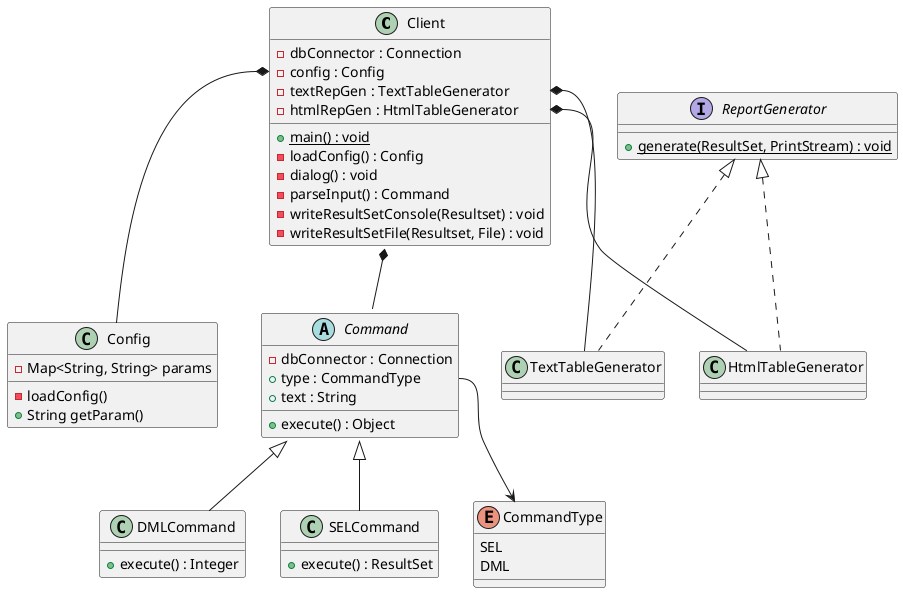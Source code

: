 @startuml
'https://plantuml.com/class-diagram

class Client {
- dbConnector : Connection
- config : Config
- textRepGen : TextTableGenerator
- htmlRepGen : HtmlTableGenerator
+ main() : void {static}
- loadConfig() : Config
- dialog() : void
- parseInput() : Command
- writeResultSetConsole(Resultset) : void
- writeResultSetFile(Resultset, File) : void
}
Client::config *-- Config
Client::textRepGen *-- TextTableGenerator
Client::htmlRepGen *-- HtmlTableGenerator

Client *-- Command

abstract class Command {
- dbConnector : Connection
+ type : CommandType
+ text : String
+ execute() : Object
}
Command::CommandType --> CommandType

enum CommandType {
SEL
DML
}

class SELCommand extends Command {
+ execute() : ResultSet
}

class DMLCommand extends Command {
+ execute() : Integer
}



class Config {
  - Map<String, String> params
  - loadConfig()
  + String getParam()
}

interface ReportGenerator {
+ generate(ResultSet, PrintStream) : void {static}
}

class TextTableGenerator implements ReportGenerator

class HtmlTableGenerator implements ReportGenerator



'abstract class AbstractList
'abstract AbstractCollection
'interface List
'interface Collection
'
'List <|-- AbstractList
'Collection <|-- AbstractCollection
'
'Collection <|- List
'AbstractCollection <|- AbstractList
'AbstractList <|-- ArrayList
'
'class ArrayList {
'Object[] elementData
'size()
'}
'
'enum TimeUnit {
'DAYS
'HOURS
'MINUTES
'}

@enduml